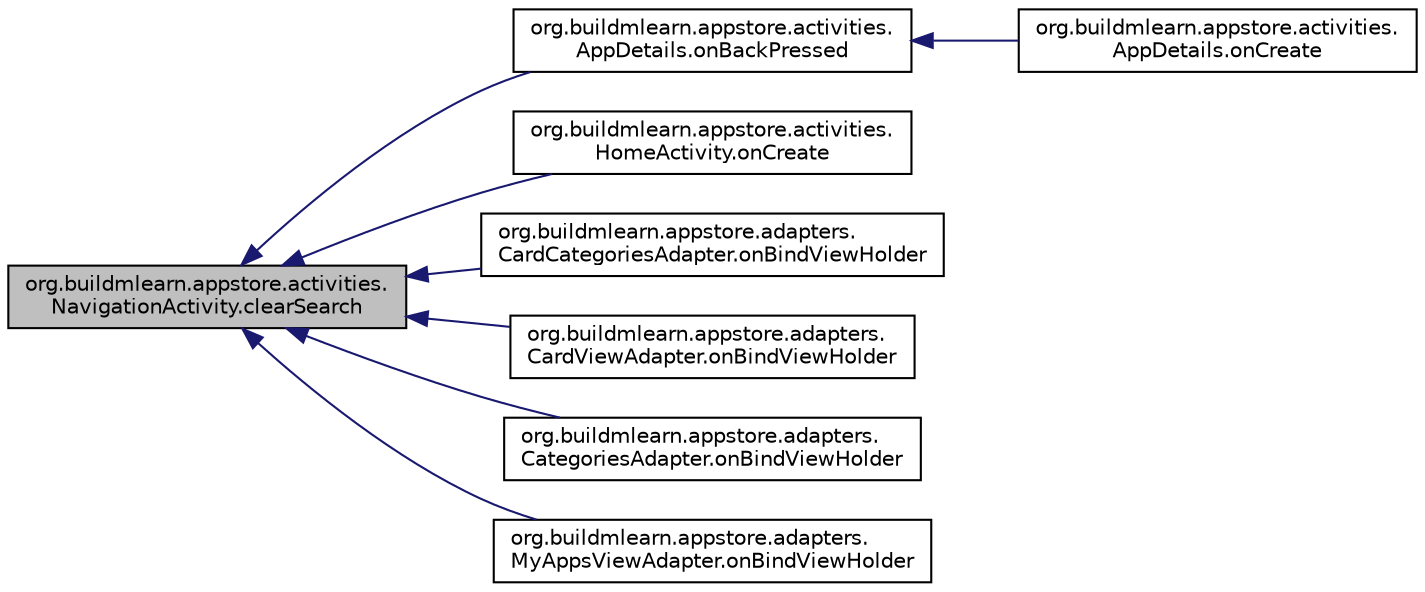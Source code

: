digraph "org.buildmlearn.appstore.activities.NavigationActivity.clearSearch"
{
 // INTERACTIVE_SVG=YES
  bgcolor="transparent";
  edge [fontname="Helvetica",fontsize="10",labelfontname="Helvetica",labelfontsize="10"];
  node [fontname="Helvetica",fontsize="10",shape=record];
  rankdir="LR";
  Node1 [label="org.buildmlearn.appstore.activities.\lNavigationActivity.clearSearch",height=0.2,width=0.4,color="black", fillcolor="grey75", style="filled", fontcolor="black"];
  Node1 -> Node2 [dir="back",color="midnightblue",fontsize="10",style="solid",fontname="Helvetica"];
  Node2 [label="org.buildmlearn.appstore.activities.\lAppDetails.onBackPressed",height=0.2,width=0.4,color="black",URL="$dd/d52/classorg_1_1buildmlearn_1_1appstore_1_1activities_1_1_app_details.html#a767a23ca17e84ad2eb3a4d6031222453",tooltip="This method is called automatically when the back button is pressed. "];
  Node2 -> Node3 [dir="back",color="midnightblue",fontsize="10",style="solid",fontname="Helvetica"];
  Node3 [label="org.buildmlearn.appstore.activities.\lAppDetails.onCreate",height=0.2,width=0.4,color="black",URL="$dd/d52/classorg_1_1buildmlearn_1_1appstore_1_1activities_1_1_app_details.html#a5496a1ae07afc43ae065d908ceea260b",tooltip="The method is executed first when the activity is created. "];
  Node1 -> Node4 [dir="back",color="midnightblue",fontsize="10",style="solid",fontname="Helvetica"];
  Node4 [label="org.buildmlearn.appstore.activities.\lHomeActivity.onCreate",height=0.2,width=0.4,color="black",URL="$d8/dfa/classorg_1_1buildmlearn_1_1appstore_1_1activities_1_1_home_activity.html#a1a3c72988991108cb3f2f70b345a1a0d",tooltip="The method is executed first when the activity is created. "];
  Node1 -> Node5 [dir="back",color="midnightblue",fontsize="10",style="solid",fontname="Helvetica"];
  Node5 [label="org.buildmlearn.appstore.adapters.\lCardCategoriesAdapter.onBindViewHolder",height=0.2,width=0.4,color="black",URL="$d6/d04/classorg_1_1buildmlearn_1_1appstore_1_1adapters_1_1_card_categories_adapter.html#a15a41b533fef084c27b851ed933a4361",tooltip="It binds content to the views. "];
  Node1 -> Node6 [dir="back",color="midnightblue",fontsize="10",style="solid",fontname="Helvetica"];
  Node6 [label="org.buildmlearn.appstore.adapters.\lCardViewAdapter.onBindViewHolder",height=0.2,width=0.4,color="black",URL="$d5/d3c/classorg_1_1buildmlearn_1_1appstore_1_1adapters_1_1_card_view_adapter.html#a2c54de70fff6623b6c325037c947a13f",tooltip="Binds content to the cardviewholder object. "];
  Node1 -> Node7 [dir="back",color="midnightblue",fontsize="10",style="solid",fontname="Helvetica"];
  Node7 [label="org.buildmlearn.appstore.adapters.\lCategoriesAdapter.onBindViewHolder",height=0.2,width=0.4,color="black",URL="$df/de6/classorg_1_1buildmlearn_1_1appstore_1_1adapters_1_1_categories_adapter.html#af9bbdd82c8170ec63f1977d1197f163d",tooltip="Binds the content to the view. "];
  Node1 -> Node8 [dir="back",color="midnightblue",fontsize="10",style="solid",fontname="Helvetica"];
  Node8 [label="org.buildmlearn.appstore.adapters.\lMyAppsViewAdapter.onBindViewHolder",height=0.2,width=0.4,color="black",URL="$dc/d6e/classorg_1_1buildmlearn_1_1appstore_1_1adapters_1_1_my_apps_view_adapter.html#ab95b082936ebfbe1ca7120428e7024d7",tooltip="Binds the content to the view. "];
}
